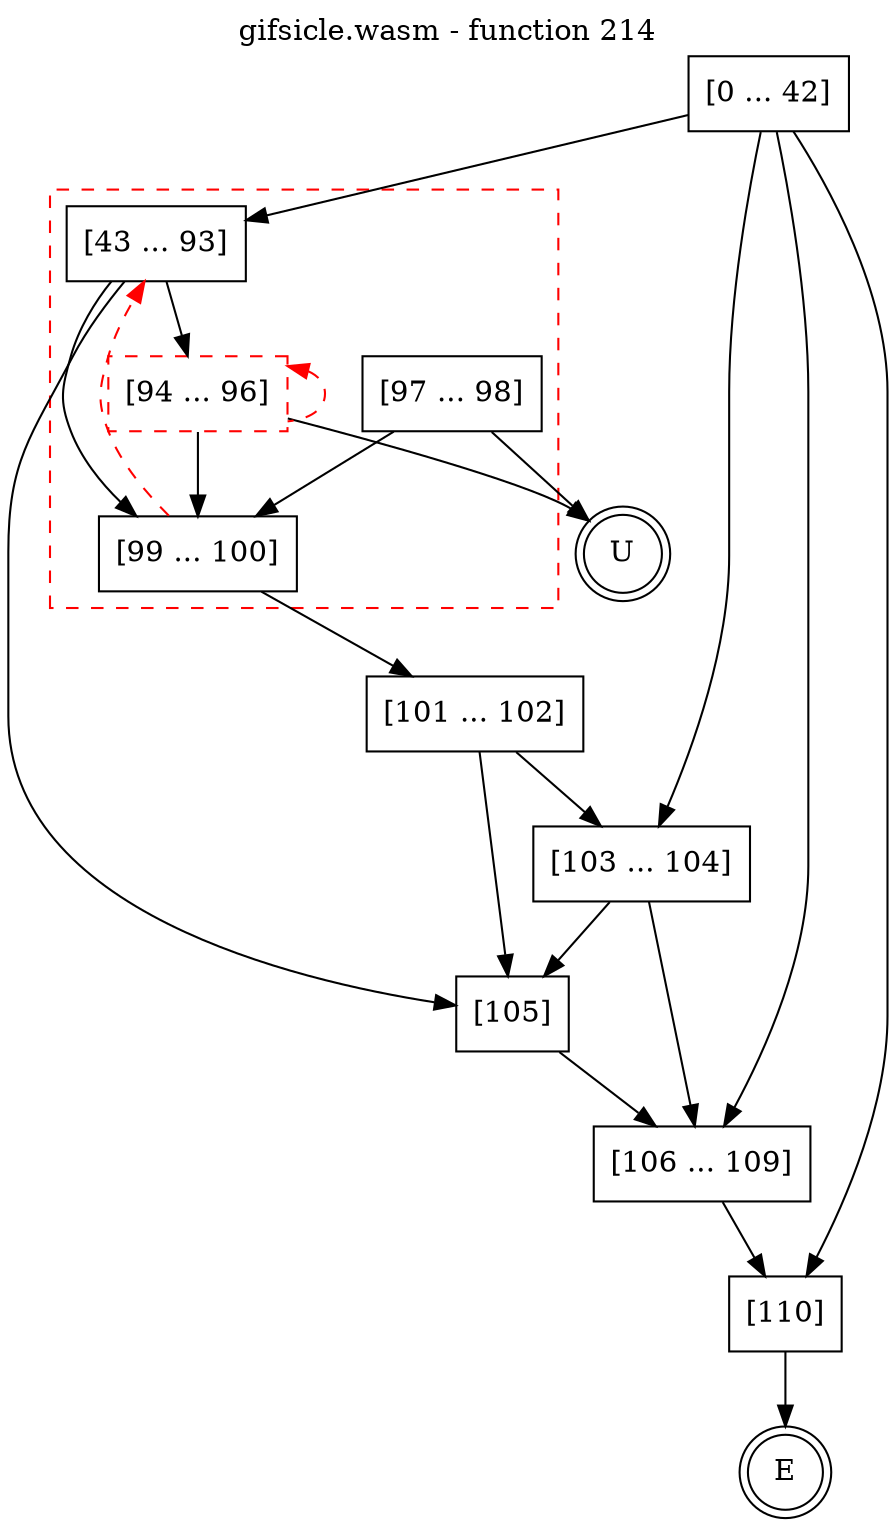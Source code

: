 digraph finite_state_machine {
    label = "gifsicle.wasm - function 214"
    labelloc =  t
    labelfontsize = 16
    labelfontcolor = black
    labelfontname = "Helvetica"
    node [shape = doublecircle]; E U ;
    node [shape = box];
    node [shape=box, color=black, style=solid] 0[label="[0 ... 42]"]
    subgraph cluster_43{
    label = "";
    style = dashed color = red;
    node [shape=box, color=black, style=solid] 43[label="[43 ... 93]"]
    node [shape=box, color=red, style=dashed] 94[label="[94 ... 96]"]
    node [shape=box, color=black, style=solid] 97[label="[97 ... 98]"]
    node [shape=box, color=black, style=solid] 99[label="[99 ... 100]"]
    }
    node [shape=box, color=black, style=solid] 101[label="[101 ... 102]"]
    node [shape=box, color=black, style=solid] 103[label="[103 ... 104]"]
    node [shape=box, color=black, style=solid] 105[label="[105]"]
    node [shape=box, color=black, style=solid] 106[label="[106 ... 109]"]
    node [shape=box, color=black, style=solid] 110[label="[110]"]
    node [shape=box, color=black, style=solid] U[label="U"]
    0 -> 43;
    0 -> 103;
    0 -> 106;
    0 -> 110;
    43 -> 94;
    43 -> 99;
    43 -> 105;
    94 -> 99;
    94 -> U;
    94 -> 94[style="dashed" color="red" dir=back];
    97 -> 99;
    97 -> U;
    99 -> 43[style="dashed" color="red"];
    99 -> 101;
    101 -> 103;
    101 -> 105;
    103 -> 105;
    103 -> 106;
    105 -> 106;
    106 -> 110;
    110 -> E;
}
